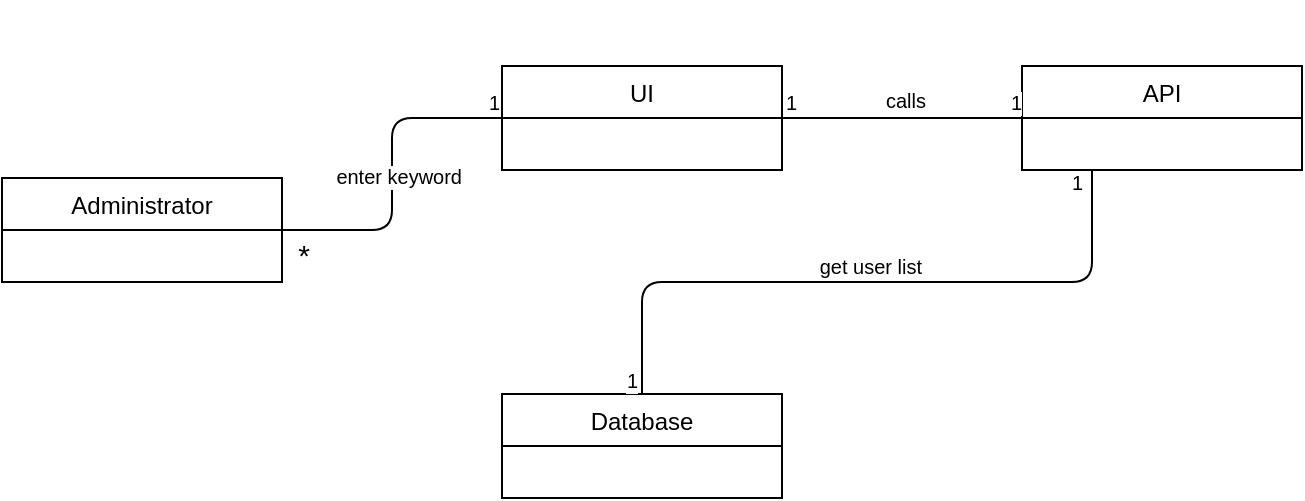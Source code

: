 <mxfile version="10.7.1" type="google"><diagram id="Ka7llAG2MZ2tyIEhbZ9r" name="Page-1"><mxGraphModel dx="840" dy="452" grid="1" gridSize="10" guides="1" tooltips="1" connect="1" arrows="1" fold="1" page="1" pageScale="1" pageWidth="850" pageHeight="1100" math="0" shadow="0"><root><mxCell id="0"/><mxCell id="1" parent="0"/><mxCell id="sTuJzEZxY-y95r1jaU0i-1" value="Administrator" style="swimlane;fontStyle=0;childLayout=stackLayout;horizontal=1;startSize=26;fillColor=none;horizontalStack=0;resizeParent=1;resizeParentMax=0;resizeLast=0;collapsible=1;marginBottom=0;" parent="1" vertex="1"><mxGeometry x="30" y="272" width="140" height="52" as="geometry"><mxRectangle x="120" y="80" width="90" height="26" as="alternateBounds"/></mxGeometry></mxCell><mxCell id="sTuJzEZxY-y95r1jaU0i-2" value="Database" style="swimlane;fontStyle=0;childLayout=stackLayout;horizontal=1;startSize=26;fillColor=none;horizontalStack=0;resizeParent=1;resizeParentMax=0;resizeLast=0;collapsible=1;marginBottom=0;" parent="1" vertex="1"><mxGeometry x="280" y="380" width="140" height="52" as="geometry"/></mxCell><mxCell id="sTuJzEZxY-y95r1jaU0i-3" value="UI" style="swimlane;fontStyle=0;childLayout=stackLayout;horizontal=1;startSize=26;fillColor=none;horizontalStack=0;resizeParent=1;resizeParentMax=0;resizeLast=0;collapsible=1;marginBottom=0;" parent="1" vertex="1"><mxGeometry x="280" y="216" width="140" height="52" as="geometry"/></mxCell><mxCell id="sTuJzEZxY-y95r1jaU0i-4" value="API" style="swimlane;fontStyle=0;childLayout=stackLayout;horizontal=1;startSize=26;fillColor=none;horizontalStack=0;resizeParent=1;resizeParentMax=0;resizeLast=0;collapsible=1;marginBottom=0;" parent="1" vertex="1"><mxGeometry x="540" y="216" width="140" height="52" as="geometry"/></mxCell><mxCell id="sTuJzEZxY-y95r1jaU0i-5" value="" style="endArrow=none;html=1;edgeStyle=orthogonalEdgeStyle;entryX=0;entryY=0.5;entryDx=0;entryDy=0;exitX=1;exitY=0.5;exitDx=0;exitDy=0;" parent="1" source="sTuJzEZxY-y95r1jaU0i-1" target="sTuJzEZxY-y95r1jaU0i-3" edge="1"><mxGeometry relative="1" as="geometry"><mxPoint x="170" y="311" as="sourcePoint"/><mxPoint x="250" y="270" as="targetPoint"/></mxGeometry></mxCell><mxCell id="sTuJzEZxY-y95r1jaU0i-6" value="enter keyword" style="resizable=0;html=1;align=right;verticalAlign=bottom;labelBackgroundColor=#ffffff;fontSize=10;" parent="sTuJzEZxY-y95r1jaU0i-5" connectable="0" vertex="1"><mxGeometry x="1" relative="1" as="geometry"><mxPoint x="-20" y="37" as="offset"/></mxGeometry></mxCell><mxCell id="sTuJzEZxY-y95r1jaU0i-7" value="1" style="resizable=0;html=1;align=right;verticalAlign=bottom;labelBackgroundColor=#ffffff;fontSize=10;" parent="1" connectable="0" vertex="1"><mxGeometry x="309" y="184" as="geometry"><mxPoint x="-30" y="58" as="offset"/></mxGeometry></mxCell><mxCell id="sTuJzEZxY-y95r1jaU0i-8" value="&lt;font style=&quot;font-size: 15px&quot;&gt;*&lt;/font&gt;" style="resizable=0;html=1;align=right;verticalAlign=bottom;labelBackgroundColor=#ffffff;fontSize=10;" parent="1" connectable="0" vertex="1"><mxGeometry x="194" y="265" as="geometry"><mxPoint x="-10" y="56" as="offset"/></mxGeometry></mxCell><mxCell id="sTuJzEZxY-y95r1jaU0i-9" value="" style="endArrow=none;html=1;edgeStyle=orthogonalEdgeStyle;" parent="1" edge="1"><mxGeometry relative="1" as="geometry"><mxPoint x="420" y="242" as="sourcePoint"/><mxPoint x="540" y="242" as="targetPoint"/></mxGeometry></mxCell><mxCell id="sTuJzEZxY-y95r1jaU0i-10" value="1" style="resizable=0;html=1;align=left;verticalAlign=bottom;labelBackgroundColor=#ffffff;fontSize=10;" parent="sTuJzEZxY-y95r1jaU0i-9" connectable="0" vertex="1"><mxGeometry x="-1" relative="1" as="geometry"/></mxCell><mxCell id="sTuJzEZxY-y95r1jaU0i-11" value="1" style="resizable=0;html=1;align=right;verticalAlign=bottom;labelBackgroundColor=#ffffff;fontSize=10;" parent="sTuJzEZxY-y95r1jaU0i-9" connectable="0" vertex="1"><mxGeometry x="1" relative="1" as="geometry"/></mxCell><mxCell id="sTuJzEZxY-y95r1jaU0i-12" value="calls" style="resizable=0;html=1;align=right;verticalAlign=bottom;labelBackgroundColor=#ffffff;fontSize=10;" parent="1" connectable="0" vertex="1"><mxGeometry x="502" y="185" as="geometry"><mxPoint x="-10" y="56" as="offset"/></mxGeometry></mxCell><mxCell id="sTuJzEZxY-y95r1jaU0i-13" value="" style="endArrow=none;html=1;edgeStyle=orthogonalEdgeStyle;exitX=0.25;exitY=1;exitDx=0;exitDy=0;" parent="1" source="sTuJzEZxY-y95r1jaU0i-4" target="sTuJzEZxY-y95r1jaU0i-2" edge="1"><mxGeometry relative="1" as="geometry"><mxPoint x="590" y="310" as="sourcePoint"/><mxPoint x="710" y="310" as="targetPoint"/></mxGeometry></mxCell><mxCell id="sTuJzEZxY-y95r1jaU0i-14" value="1" style="resizable=0;html=1;align=left;verticalAlign=bottom;labelBackgroundColor=#ffffff;fontSize=10;" parent="sTuJzEZxY-y95r1jaU0i-13" connectable="0" vertex="1"><mxGeometry x="-1" relative="1" as="geometry"><mxPoint x="-12" y="14" as="offset"/></mxGeometry></mxCell><mxCell id="sTuJzEZxY-y95r1jaU0i-16" value="get user list" style="resizable=0;html=1;align=right;verticalAlign=bottom;labelBackgroundColor=#ffffff;fontSize=10;" parent="1" connectable="0" vertex="1"><mxGeometry x="500" y="268" as="geometry"><mxPoint x="-10" y="56" as="offset"/></mxGeometry></mxCell><mxCell id="O4zhHKj36POyaSPlDKk--1" value="&lt;font style=&quot;font-size: 10px&quot;&gt;1&lt;/font&gt;" style="resizable=0;html=1;align=right;verticalAlign=bottom;labelBackgroundColor=#ffffff;fontSize=10;" parent="1" connectable="0" vertex="1"><mxGeometry x="358" y="325" as="geometry"><mxPoint x="-10" y="56" as="offset"/></mxGeometry></mxCell></root></mxGraphModel></diagram></mxfile>
